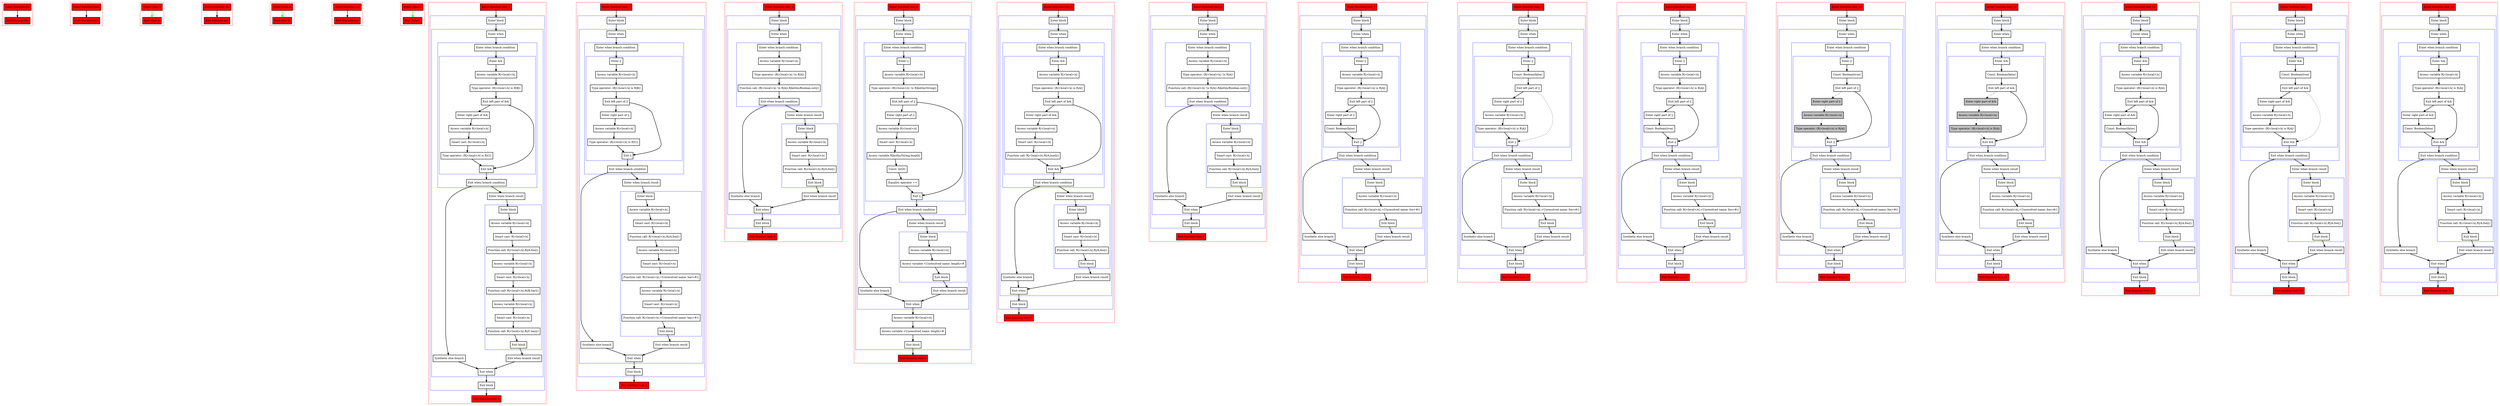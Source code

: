 digraph booleanOperators_kt {
    graph [nodesep=3]
    node [shape=box penwidth=2]
    edge [penwidth=2]

    subgraph cluster_0 {
        color=red
        0 [label="Enter function foo" style="filled" fillcolor=red];
        1 [label="Exit function foo" style="filled" fillcolor=red];
    }
    0 -> {1};

    subgraph cluster_1 {
        color=red
        2 [label="Enter function bool" style="filled" fillcolor=red];
        3 [label="Exit function bool" style="filled" fillcolor=red];
    }
    2 -> {3};

    subgraph cluster_2 {
        color=red
        4 [label="Enter class A" style="filled" fillcolor=red];
        5 [label="Exit class A" style="filled" fillcolor=red];
    }
    4 -> {5} [color=green];

    subgraph cluster_3 {
        color=red
        6 [label="Enter function bar" style="filled" fillcolor=red];
        7 [label="Exit function bar" style="filled" fillcolor=red];
    }
    6 -> {7};

    subgraph cluster_4 {
        color=red
        8 [label="Enter class B" style="filled" fillcolor=red];
        9 [label="Exit class B" style="filled" fillcolor=red];
    }
    8 -> {9} [color=green];

    subgraph cluster_5 {
        color=red
        10 [label="Enter function baz" style="filled" fillcolor=red];
        11 [label="Exit function baz" style="filled" fillcolor=red];
    }
    10 -> {11};

    subgraph cluster_6 {
        color=red
        12 [label="Enter class C" style="filled" fillcolor=red];
        13 [label="Exit class C" style="filled" fillcolor=red];
    }
    12 -> {13} [color=green];

    subgraph cluster_7 {
        color=red
        14 [label="Enter function test_1" style="filled" fillcolor=red];
        subgraph cluster_8 {
            color=blue
            15 [label="Enter block"];
            subgraph cluster_9 {
                color=blue
                16 [label="Enter when"];
                subgraph cluster_10 {
                    color=blue
                    17 [label="Enter when branch condition "];
                    subgraph cluster_11 {
                        color=blue
                        18 [label="Enter &&"];
                        19 [label="Access variable R|<local>/x|"];
                        20 [label="Type operator: (R|<local>/x| is R|B|)"];
                        21 [label="Exit left part of &&"];
                        22 [label="Enter right part of &&"];
                        23 [label="Access variable R|<local>/x|"];
                        24 [label="Smart cast: R|<local>/x|"];
                        25 [label="Type operator: (R|<local>/x| is R|C|)"];
                        26 [label="Exit &&"];
                    }
                    27 [label="Exit when branch condition"];
                }
                28 [label="Synthetic else branch"];
                29 [label="Enter when branch result"];
                subgraph cluster_12 {
                    color=blue
                    30 [label="Enter block"];
                    31 [label="Access variable R|<local>/x|"];
                    32 [label="Smart cast: R|<local>/x|"];
                    33 [label="Function call: R|<local>/x|.R|/A.foo|()"];
                    34 [label="Access variable R|<local>/x|"];
                    35 [label="Smart cast: R|<local>/x|"];
                    36 [label="Function call: R|<local>/x|.R|/B.bar|()"];
                    37 [label="Access variable R|<local>/x|"];
                    38 [label="Smart cast: R|<local>/x|"];
                    39 [label="Function call: R|<local>/x|.R|/C.baz|()"];
                    40 [label="Exit block"];
                }
                41 [label="Exit when branch result"];
                42 [label="Exit when"];
            }
            43 [label="Exit block"];
        }
        44 [label="Exit function test_1" style="filled" fillcolor=red];
    }
    14 -> {15};
    15 -> {16};
    16 -> {17};
    17 -> {18};
    18 -> {19};
    19 -> {20};
    20 -> {21};
    21 -> {26 22};
    22 -> {23};
    23 -> {24};
    24 -> {25};
    25 -> {26};
    26 -> {27};
    27 -> {29 28};
    28 -> {42};
    29 -> {30};
    30 -> {31};
    31 -> {32};
    32 -> {33};
    33 -> {34};
    34 -> {35};
    35 -> {36};
    36 -> {37};
    37 -> {38};
    38 -> {39};
    39 -> {40};
    40 -> {41};
    41 -> {42};
    42 -> {43};
    43 -> {44};

    subgraph cluster_13 {
        color=red
        45 [label="Enter function test_2" style="filled" fillcolor=red];
        subgraph cluster_14 {
            color=blue
            46 [label="Enter block"];
            subgraph cluster_15 {
                color=blue
                47 [label="Enter when"];
                subgraph cluster_16 {
                    color=blue
                    48 [label="Enter when branch condition "];
                    subgraph cluster_17 {
                        color=blue
                        49 [label="Enter ||"];
                        50 [label="Access variable R|<local>/x|"];
                        51 [label="Type operator: (R|<local>/x| is R|B|)"];
                        52 [label="Exit left part of ||"];
                        53 [label="Enter right part of ||"];
                        54 [label="Access variable R|<local>/x|"];
                        55 [label="Type operator: (R|<local>/x| is R|C|)"];
                        56 [label="Exit ||"];
                    }
                    57 [label="Exit when branch condition"];
                }
                58 [label="Synthetic else branch"];
                59 [label="Enter when branch result"];
                subgraph cluster_18 {
                    color=blue
                    60 [label="Enter block"];
                    61 [label="Access variable R|<local>/x|"];
                    62 [label="Smart cast: R|<local>/x|"];
                    63 [label="Function call: R|<local>/x|.R|/A.foo|()"];
                    64 [label="Access variable R|<local>/x|"];
                    65 [label="Smart cast: R|<local>/x|"];
                    66 [label="Function call: R|<local>/x|.<Unresolved name: bar>#()"];
                    67 [label="Access variable R|<local>/x|"];
                    68 [label="Smart cast: R|<local>/x|"];
                    69 [label="Function call: R|<local>/x|.<Unresolved name: baz>#()"];
                    70 [label="Exit block"];
                }
                71 [label="Exit when branch result"];
                72 [label="Exit when"];
            }
            73 [label="Exit block"];
        }
        74 [label="Exit function test_2" style="filled" fillcolor=red];
    }
    45 -> {46};
    46 -> {47};
    47 -> {48};
    48 -> {49};
    49 -> {50};
    50 -> {51};
    51 -> {52};
    52 -> {56 53};
    53 -> {54};
    54 -> {55};
    55 -> {56};
    56 -> {57};
    57 -> {59 58};
    58 -> {72};
    59 -> {60};
    60 -> {61};
    61 -> {62};
    62 -> {63};
    63 -> {64};
    64 -> {65};
    65 -> {66};
    66 -> {67};
    67 -> {68};
    68 -> {69};
    69 -> {70};
    70 -> {71};
    71 -> {72};
    72 -> {73};
    73 -> {74};

    subgraph cluster_19 {
        color=red
        75 [label="Enter function test_3" style="filled" fillcolor=red];
        subgraph cluster_20 {
            color=blue
            76 [label="Enter block"];
            subgraph cluster_21 {
                color=blue
                77 [label="Enter when"];
                subgraph cluster_22 {
                    color=blue
                    78 [label="Enter when branch condition "];
                    79 [label="Access variable R|<local>/x|"];
                    80 [label="Type operator: (R|<local>/x| !is R|A|)"];
                    81 [label="Function call: (R|<local>/x| !is R|A|).R|kotlin/Boolean.not|()"];
                    82 [label="Exit when branch condition"];
                }
                83 [label="Synthetic else branch"];
                84 [label="Enter when branch result"];
                subgraph cluster_23 {
                    color=blue
                    85 [label="Enter block"];
                    86 [label="Access variable R|<local>/x|"];
                    87 [label="Smart cast: R|<local>/x|"];
                    88 [label="Function call: R|<local>/x|.R|/A.foo|()"];
                    89 [label="Exit block"];
                }
                90 [label="Exit when branch result"];
                91 [label="Exit when"];
            }
            92 [label="Exit block"];
        }
        93 [label="Exit function test_3" style="filled" fillcolor=red];
    }
    75 -> {76};
    76 -> {77};
    77 -> {78};
    78 -> {79};
    79 -> {80};
    80 -> {81};
    81 -> {82};
    82 -> {84 83};
    83 -> {91};
    84 -> {85};
    85 -> {86};
    86 -> {87};
    87 -> {88};
    88 -> {89};
    89 -> {90};
    90 -> {91};
    91 -> {92};
    92 -> {93};

    subgraph cluster_24 {
        color=red
        94 [label="Enter function test_4" style="filled" fillcolor=red];
        subgraph cluster_25 {
            color=blue
            95 [label="Enter block"];
            subgraph cluster_26 {
                color=blue
                96 [label="Enter when"];
                subgraph cluster_27 {
                    color=blue
                    97 [label="Enter when branch condition "];
                    subgraph cluster_28 {
                        color=blue
                        98 [label="Enter ||"];
                        99 [label="Access variable R|<local>/x|"];
                        100 [label="Type operator: (R|<local>/x| !is R|kotlin/String|)"];
                        101 [label="Exit left part of ||"];
                        102 [label="Enter right part of ||"];
                        103 [label="Access variable R|<local>/x|"];
                        104 [label="Smart cast: R|<local>/x|"];
                        105 [label="Access variable R|kotlin/String.length|"];
                        106 [label="Const: Int(0)"];
                        107 [label="Equality operator =="];
                        108 [label="Exit ||"];
                    }
                    109 [label="Exit when branch condition"];
                }
                110 [label="Synthetic else branch"];
                111 [label="Enter when branch result"];
                subgraph cluster_29 {
                    color=blue
                    112 [label="Enter block"];
                    113 [label="Access variable R|<local>/x|"];
                    114 [label="Access variable <Unresolved name: length>#"];
                    115 [label="Exit block"];
                }
                116 [label="Exit when branch result"];
                117 [label="Exit when"];
            }
            118 [label="Access variable R|<local>/x|"];
            119 [label="Access variable <Unresolved name: length>#"];
            120 [label="Exit block"];
        }
        121 [label="Exit function test_4" style="filled" fillcolor=red];
    }
    94 -> {95};
    95 -> {96};
    96 -> {97};
    97 -> {98};
    98 -> {99};
    99 -> {100};
    100 -> {101};
    101 -> {108 102};
    102 -> {103};
    103 -> {104};
    104 -> {105};
    105 -> {106};
    106 -> {107};
    107 -> {108};
    108 -> {109};
    109 -> {111 110};
    110 -> {117};
    111 -> {112};
    112 -> {113};
    113 -> {114};
    114 -> {115};
    115 -> {116};
    116 -> {117};
    117 -> {118};
    118 -> {119};
    119 -> {120};
    120 -> {121};

    subgraph cluster_30 {
        color=red
        122 [label="Enter function test_5" style="filled" fillcolor=red];
        subgraph cluster_31 {
            color=blue
            123 [label="Enter block"];
            subgraph cluster_32 {
                color=blue
                124 [label="Enter when"];
                subgraph cluster_33 {
                    color=blue
                    125 [label="Enter when branch condition "];
                    subgraph cluster_34 {
                        color=blue
                        126 [label="Enter &&"];
                        127 [label="Access variable R|<local>/x|"];
                        128 [label="Type operator: (R|<local>/x| is R|A|)"];
                        129 [label="Exit left part of &&"];
                        130 [label="Enter right part of &&"];
                        131 [label="Access variable R|<local>/x|"];
                        132 [label="Smart cast: R|<local>/x|"];
                        133 [label="Function call: R|<local>/x|.R|/A.bool|()"];
                        134 [label="Exit &&"];
                    }
                    135 [label="Exit when branch condition"];
                }
                136 [label="Synthetic else branch"];
                137 [label="Enter when branch result"];
                subgraph cluster_35 {
                    color=blue
                    138 [label="Enter block"];
                    139 [label="Access variable R|<local>/x|"];
                    140 [label="Smart cast: R|<local>/x|"];
                    141 [label="Function call: R|<local>/x|.R|/A.foo|()"];
                    142 [label="Exit block"];
                }
                143 [label="Exit when branch result"];
                144 [label="Exit when"];
            }
            145 [label="Exit block"];
        }
        146 [label="Exit function test_5" style="filled" fillcolor=red];
    }
    122 -> {123};
    123 -> {124};
    124 -> {125};
    125 -> {126};
    126 -> {127};
    127 -> {128};
    128 -> {129};
    129 -> {134 130};
    130 -> {131};
    131 -> {132};
    132 -> {133};
    133 -> {134};
    134 -> {135};
    135 -> {137 136};
    136 -> {144};
    137 -> {138};
    138 -> {139};
    139 -> {140};
    140 -> {141};
    141 -> {142};
    142 -> {143};
    143 -> {144};
    144 -> {145};
    145 -> {146};

    subgraph cluster_36 {
        color=red
        147 [label="Enter function test_6" style="filled" fillcolor=red];
        subgraph cluster_37 {
            color=blue
            148 [label="Enter block"];
            subgraph cluster_38 {
                color=blue
                149 [label="Enter when"];
                subgraph cluster_39 {
                    color=blue
                    150 [label="Enter when branch condition "];
                    151 [label="Access variable R|<local>/x|"];
                    152 [label="Type operator: (R|<local>/x| !is R|A|)"];
                    153 [label="Function call: (R|<local>/x| !is R|A|).R|kotlin/Boolean.not|()"];
                    154 [label="Exit when branch condition"];
                }
                155 [label="Synthetic else branch"];
                156 [label="Enter when branch result"];
                subgraph cluster_40 {
                    color=blue
                    157 [label="Enter block"];
                    158 [label="Access variable R|<local>/x|"];
                    159 [label="Smart cast: R|<local>/x|"];
                    160 [label="Function call: R|<local>/x|.R|/A.foo|()"];
                    161 [label="Exit block"];
                }
                162 [label="Exit when branch result"];
                163 [label="Exit when"];
            }
            164 [label="Exit block"];
        }
        165 [label="Exit function test_6" style="filled" fillcolor=red];
    }
    147 -> {148};
    148 -> {149};
    149 -> {150};
    150 -> {151};
    151 -> {152};
    152 -> {153};
    153 -> {154};
    154 -> {156 155};
    155 -> {163};
    156 -> {157};
    157 -> {158};
    158 -> {159};
    159 -> {160};
    160 -> {161};
    161 -> {162};
    162 -> {163};
    163 -> {164};
    164 -> {165};

    subgraph cluster_41 {
        color=red
        166 [label="Enter function test_7" style="filled" fillcolor=red];
        subgraph cluster_42 {
            color=blue
            167 [label="Enter block"];
            subgraph cluster_43 {
                color=blue
                168 [label="Enter when"];
                subgraph cluster_44 {
                    color=blue
                    169 [label="Enter when branch condition "];
                    subgraph cluster_45 {
                        color=blue
                        170 [label="Enter ||"];
                        171 [label="Access variable R|<local>/x|"];
                        172 [label="Type operator: (R|<local>/x| is R|A|)"];
                        173 [label="Exit left part of ||"];
                        174 [label="Enter right part of ||"];
                        175 [label="Const: Boolean(false)"];
                        176 [label="Exit ||"];
                    }
                    177 [label="Exit when branch condition"];
                }
                178 [label="Synthetic else branch"];
                179 [label="Enter when branch result"];
                subgraph cluster_46 {
                    color=blue
                    180 [label="Enter block"];
                    181 [label="Access variable R|<local>/x|"];
                    182 [label="Function call: R|<local>/x|.<Unresolved name: foo>#()"];
                    183 [label="Exit block"];
                }
                184 [label="Exit when branch result"];
                185 [label="Exit when"];
            }
            186 [label="Exit block"];
        }
        187 [label="Exit function test_7" style="filled" fillcolor=red];
    }
    166 -> {167};
    167 -> {168};
    168 -> {169};
    169 -> {170};
    170 -> {171};
    171 -> {172};
    172 -> {173};
    173 -> {176 174};
    174 -> {175};
    175 -> {176};
    176 -> {177};
    177 -> {179 178};
    178 -> {185};
    179 -> {180};
    180 -> {181};
    181 -> {182};
    182 -> {183};
    183 -> {184};
    184 -> {185};
    185 -> {186};
    186 -> {187};

    subgraph cluster_47 {
        color=red
        188 [label="Enter function test_8" style="filled" fillcolor=red];
        subgraph cluster_48 {
            color=blue
            189 [label="Enter block"];
            subgraph cluster_49 {
                color=blue
                190 [label="Enter when"];
                subgraph cluster_50 {
                    color=blue
                    191 [label="Enter when branch condition "];
                    subgraph cluster_51 {
                        color=blue
                        192 [label="Enter ||"];
                        193 [label="Const: Boolean(false)"];
                        194 [label="Exit left part of ||"];
                        195 [label="Enter right part of ||"];
                        196 [label="Access variable R|<local>/x|"];
                        197 [label="Type operator: (R|<local>/x| is R|A|)"];
                        198 [label="Exit ||"];
                    }
                    199 [label="Exit when branch condition"];
                }
                200 [label="Synthetic else branch"];
                201 [label="Enter when branch result"];
                subgraph cluster_52 {
                    color=blue
                    202 [label="Enter block"];
                    203 [label="Access variable R|<local>/x|"];
                    204 [label="Function call: R|<local>/x|.<Unresolved name: foo>#()"];
                    205 [label="Exit block"];
                }
                206 [label="Exit when branch result"];
                207 [label="Exit when"];
            }
            208 [label="Exit block"];
        }
        209 [label="Exit function test_8" style="filled" fillcolor=red];
    }
    188 -> {189};
    189 -> {190};
    190 -> {191};
    191 -> {192};
    192 -> {193};
    193 -> {194};
    194 -> {195};
    194 -> {198} [style=dotted];
    195 -> {196};
    196 -> {197};
    197 -> {198};
    198 -> {199};
    199 -> {201 200};
    200 -> {207};
    201 -> {202};
    202 -> {203};
    203 -> {204};
    204 -> {205};
    205 -> {206};
    206 -> {207};
    207 -> {208};
    208 -> {209};

    subgraph cluster_53 {
        color=red
        210 [label="Enter function test_9" style="filled" fillcolor=red];
        subgraph cluster_54 {
            color=blue
            211 [label="Enter block"];
            subgraph cluster_55 {
                color=blue
                212 [label="Enter when"];
                subgraph cluster_56 {
                    color=blue
                    213 [label="Enter when branch condition "];
                    subgraph cluster_57 {
                        color=blue
                        214 [label="Enter ||"];
                        215 [label="Access variable R|<local>/x|"];
                        216 [label="Type operator: (R|<local>/x| is R|A|)"];
                        217 [label="Exit left part of ||"];
                        218 [label="Enter right part of ||"];
                        219 [label="Const: Boolean(true)"];
                        220 [label="Exit ||"];
                    }
                    221 [label="Exit when branch condition"];
                }
                222 [label="Synthetic else branch"];
                223 [label="Enter when branch result"];
                subgraph cluster_58 {
                    color=blue
                    224 [label="Enter block"];
                    225 [label="Access variable R|<local>/x|"];
                    226 [label="Function call: R|<local>/x|.<Unresolved name: foo>#()"];
                    227 [label="Exit block"];
                }
                228 [label="Exit when branch result"];
                229 [label="Exit when"];
            }
            230 [label="Exit block"];
        }
        231 [label="Exit function test_9" style="filled" fillcolor=red];
    }
    210 -> {211};
    211 -> {212};
    212 -> {213};
    213 -> {214};
    214 -> {215};
    215 -> {216};
    216 -> {217};
    217 -> {220 218};
    218 -> {219};
    219 -> {220};
    220 -> {221};
    221 -> {223 222};
    222 -> {229};
    223 -> {224};
    224 -> {225};
    225 -> {226};
    226 -> {227};
    227 -> {228};
    228 -> {229};
    229 -> {230};
    230 -> {231};

    subgraph cluster_59 {
        color=red
        232 [label="Enter function test_10" style="filled" fillcolor=red];
        subgraph cluster_60 {
            color=blue
            233 [label="Enter block"];
            subgraph cluster_61 {
                color=blue
                234 [label="Enter when"];
                subgraph cluster_62 {
                    color=blue
                    235 [label="Enter when branch condition "];
                    subgraph cluster_63 {
                        color=blue
                        236 [label="Enter ||"];
                        237 [label="Const: Boolean(true)"];
                        238 [label="Exit left part of ||"];
                        239 [label="Enter right part of ||" style="filled" fillcolor=gray];
                        240 [label="Access variable R|<local>/x|" style="filled" fillcolor=gray];
                        241 [label="Type operator: (R|<local>/x| is R|A|)" style="filled" fillcolor=gray];
                        242 [label="Exit ||"];
                    }
                    243 [label="Exit when branch condition"];
                }
                244 [label="Synthetic else branch"];
                245 [label="Enter when branch result"];
                subgraph cluster_64 {
                    color=blue
                    246 [label="Enter block"];
                    247 [label="Access variable R|<local>/x|"];
                    248 [label="Function call: R|<local>/x|.<Unresolved name: foo>#()"];
                    249 [label="Exit block"];
                }
                250 [label="Exit when branch result"];
                251 [label="Exit when"];
            }
            252 [label="Exit block"];
        }
        253 [label="Exit function test_10" style="filled" fillcolor=red];
    }
    232 -> {233};
    233 -> {234};
    234 -> {235};
    235 -> {236};
    236 -> {237};
    237 -> {238};
    238 -> {242};
    238 -> {239} [style=dotted];
    239 -> {240} [style=dotted];
    240 -> {241} [style=dotted];
    241 -> {242} [style=dotted];
    242 -> {243};
    243 -> {245 244};
    244 -> {251};
    245 -> {246};
    246 -> {247};
    247 -> {248};
    248 -> {249};
    249 -> {250};
    250 -> {251};
    251 -> {252};
    252 -> {253};

    subgraph cluster_65 {
        color=red
        254 [label="Enter function test_11" style="filled" fillcolor=red];
        subgraph cluster_66 {
            color=blue
            255 [label="Enter block"];
            subgraph cluster_67 {
                color=blue
                256 [label="Enter when"];
                subgraph cluster_68 {
                    color=blue
                    257 [label="Enter when branch condition "];
                    subgraph cluster_69 {
                        color=blue
                        258 [label="Enter &&"];
                        259 [label="Const: Boolean(false)"];
                        260 [label="Exit left part of &&"];
                        261 [label="Enter right part of &&" style="filled" fillcolor=gray];
                        262 [label="Access variable R|<local>/x|" style="filled" fillcolor=gray];
                        263 [label="Type operator: (R|<local>/x| is R|A|)" style="filled" fillcolor=gray];
                        264 [label="Exit &&"];
                    }
                    265 [label="Exit when branch condition"];
                }
                266 [label="Synthetic else branch"];
                267 [label="Enter when branch result"];
                subgraph cluster_70 {
                    color=blue
                    268 [label="Enter block"];
                    269 [label="Access variable R|<local>/x|"];
                    270 [label="Function call: R|<local>/x|.<Unresolved name: foo>#()"];
                    271 [label="Exit block"];
                }
                272 [label="Exit when branch result"];
                273 [label="Exit when"];
            }
            274 [label="Exit block"];
        }
        275 [label="Exit function test_11" style="filled" fillcolor=red];
    }
    254 -> {255};
    255 -> {256};
    256 -> {257};
    257 -> {258};
    258 -> {259};
    259 -> {260};
    260 -> {264};
    260 -> {261} [style=dotted];
    261 -> {262} [style=dotted];
    262 -> {263} [style=dotted];
    263 -> {264} [style=dotted];
    264 -> {265};
    265 -> {267 266};
    266 -> {273};
    267 -> {268};
    268 -> {269};
    269 -> {270};
    270 -> {271};
    271 -> {272};
    272 -> {273};
    273 -> {274};
    274 -> {275};

    subgraph cluster_71 {
        color=red
        276 [label="Enter function test_12" style="filled" fillcolor=red];
        subgraph cluster_72 {
            color=blue
            277 [label="Enter block"];
            subgraph cluster_73 {
                color=blue
                278 [label="Enter when"];
                subgraph cluster_74 {
                    color=blue
                    279 [label="Enter when branch condition "];
                    subgraph cluster_75 {
                        color=blue
                        280 [label="Enter &&"];
                        281 [label="Access variable R|<local>/x|"];
                        282 [label="Type operator: (R|<local>/x| is R|A|)"];
                        283 [label="Exit left part of &&"];
                        284 [label="Enter right part of &&"];
                        285 [label="Const: Boolean(false)"];
                        286 [label="Exit &&"];
                    }
                    287 [label="Exit when branch condition"];
                }
                288 [label="Synthetic else branch"];
                289 [label="Enter when branch result"];
                subgraph cluster_76 {
                    color=blue
                    290 [label="Enter block"];
                    291 [label="Access variable R|<local>/x|"];
                    292 [label="Smart cast: R|<local>/x|"];
                    293 [label="Function call: R|<local>/x|.R|/A.foo|()"];
                    294 [label="Exit block"];
                }
                295 [label="Exit when branch result"];
                296 [label="Exit when"];
            }
            297 [label="Exit block"];
        }
        298 [label="Exit function test_12" style="filled" fillcolor=red];
    }
    276 -> {277};
    277 -> {278};
    278 -> {279};
    279 -> {280};
    280 -> {281};
    281 -> {282};
    282 -> {283};
    283 -> {286 284};
    284 -> {285};
    285 -> {286};
    286 -> {287};
    287 -> {289 288};
    288 -> {296};
    289 -> {290};
    290 -> {291};
    291 -> {292};
    292 -> {293};
    293 -> {294};
    294 -> {295};
    295 -> {296};
    296 -> {297};
    297 -> {298};

    subgraph cluster_77 {
        color=red
        299 [label="Enter function test_13" style="filled" fillcolor=red];
        subgraph cluster_78 {
            color=blue
            300 [label="Enter block"];
            subgraph cluster_79 {
                color=blue
                301 [label="Enter when"];
                subgraph cluster_80 {
                    color=blue
                    302 [label="Enter when branch condition "];
                    subgraph cluster_81 {
                        color=blue
                        303 [label="Enter &&"];
                        304 [label="Const: Boolean(true)"];
                        305 [label="Exit left part of &&"];
                        306 [label="Enter right part of &&"];
                        307 [label="Access variable R|<local>/x|"];
                        308 [label="Type operator: (R|<local>/x| is R|A|)"];
                        309 [label="Exit &&"];
                    }
                    310 [label="Exit when branch condition"];
                }
                311 [label="Synthetic else branch"];
                312 [label="Enter when branch result"];
                subgraph cluster_82 {
                    color=blue
                    313 [label="Enter block"];
                    314 [label="Access variable R|<local>/x|"];
                    315 [label="Smart cast: R|<local>/x|"];
                    316 [label="Function call: R|<local>/x|.R|/A.foo|()"];
                    317 [label="Exit block"];
                }
                318 [label="Exit when branch result"];
                319 [label="Exit when"];
            }
            320 [label="Exit block"];
        }
        321 [label="Exit function test_13" style="filled" fillcolor=red];
    }
    299 -> {300};
    300 -> {301};
    301 -> {302};
    302 -> {303};
    303 -> {304};
    304 -> {305};
    305 -> {306};
    305 -> {309} [style=dotted];
    306 -> {307};
    307 -> {308};
    308 -> {309};
    309 -> {310};
    310 -> {312 311};
    311 -> {319};
    312 -> {313};
    313 -> {314};
    314 -> {315};
    315 -> {316};
    316 -> {317};
    317 -> {318};
    318 -> {319};
    319 -> {320};
    320 -> {321};

    subgraph cluster_83 {
        color=red
        322 [label="Enter function test_14" style="filled" fillcolor=red];
        subgraph cluster_84 {
            color=blue
            323 [label="Enter block"];
            subgraph cluster_85 {
                color=blue
                324 [label="Enter when"];
                subgraph cluster_86 {
                    color=blue
                    325 [label="Enter when branch condition "];
                    subgraph cluster_87 {
                        color=blue
                        326 [label="Enter &&"];
                        327 [label="Access variable R|<local>/x|"];
                        328 [label="Type operator: (R|<local>/x| is R|A|)"];
                        329 [label="Exit left part of &&"];
                        330 [label="Enter right part of &&"];
                        331 [label="Const: Boolean(false)"];
                        332 [label="Exit &&"];
                    }
                    333 [label="Exit when branch condition"];
                }
                334 [label="Synthetic else branch"];
                335 [label="Enter when branch result"];
                subgraph cluster_88 {
                    color=blue
                    336 [label="Enter block"];
                    337 [label="Access variable R|<local>/x|"];
                    338 [label="Smart cast: R|<local>/x|"];
                    339 [label="Function call: R|<local>/x|.R|/A.foo|()"];
                    340 [label="Exit block"];
                }
                341 [label="Exit when branch result"];
                342 [label="Exit when"];
            }
            343 [label="Exit block"];
        }
        344 [label="Exit function test_14" style="filled" fillcolor=red];
    }
    322 -> {323};
    323 -> {324};
    324 -> {325};
    325 -> {326};
    326 -> {327};
    327 -> {328};
    328 -> {329};
    329 -> {332 330};
    330 -> {331};
    331 -> {332};
    332 -> {333};
    333 -> {335 334};
    334 -> {342};
    335 -> {336};
    336 -> {337};
    337 -> {338};
    338 -> {339};
    339 -> {340};
    340 -> {341};
    341 -> {342};
    342 -> {343};
    343 -> {344};

}
